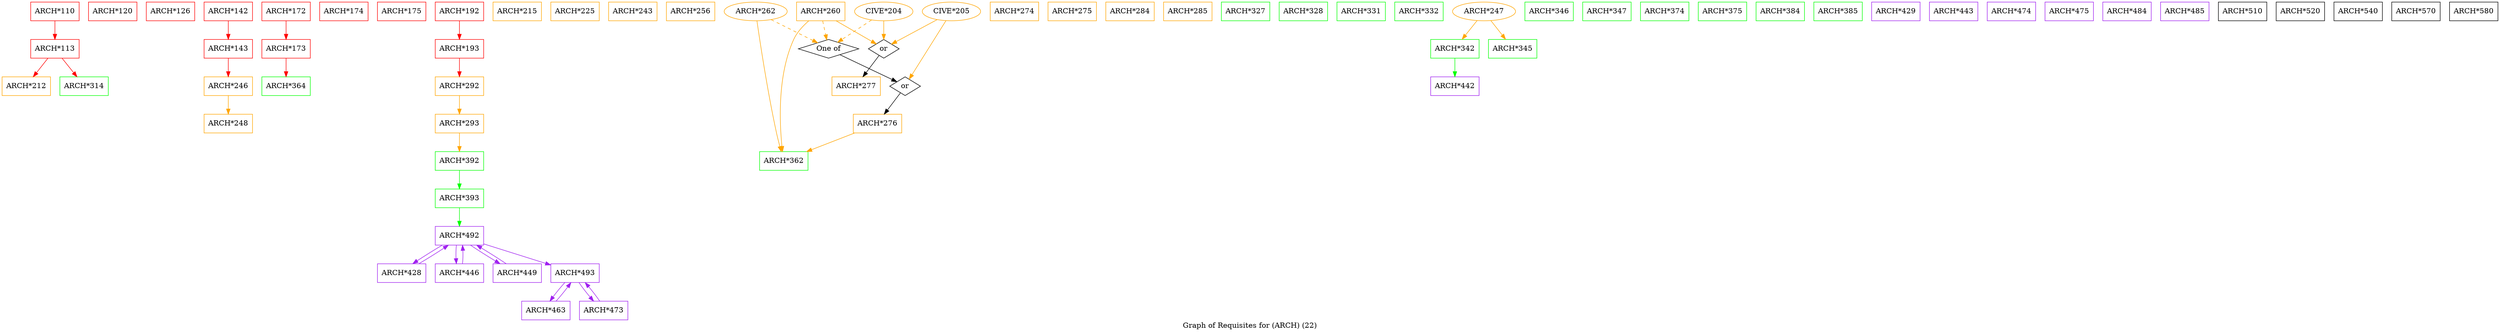 strict digraph "" {
	graph [bb="0,0,4792,635",
		label="Graph of Requisites for (ARCH) (22)",
		lheight=0.21,
		lp="2396,11.5",
		lwidth=3.58
	];
	node [label="\N"];
	"ARCH*110"	[color=red,
		height=0.5,
		pos="101.5,617",
		shape=box,
		width=1.2917];
	"ARCH*113"	[color=red,
		height=0.5,
		pos="101.5,545",
		shape=box,
		width=1.2917];
	"ARCH*110" -> "ARCH*113"	[color=red,
		pos="e,101.5,563.1 101.5,598.7 101.5,590.98 101.5,581.71 101.5,573.11"];
	"ARCH*212"	[color=orange,
		height=0.5,
		pos="46.5,473",
		shape=box,
		width=1.2917];
	"ARCH*113" -> "ARCH*212"	[color=red,
		pos="e,59.939,491.1 87.904,526.7 81.377,518.39 73.432,508.28 66.253,499.14"];
	"ARCH*314"	[color=green,
		height=0.5,
		pos="157.5,473",
		shape=box,
		width=1.2917];
	"ARCH*113" -> "ARCH*314"	[color=red,
		pos="e,143.82,491.1 115.34,526.7 121.99,518.39 130.08,508.28 137.39,499.14"];
	"ARCH*120"	[color=red,
		height=0.5,
		pos="212.5,617",
		shape=box,
		width=1.2917];
	"ARCH*126"	[color=red,
		height=0.5,
		pos="323.5,617",
		shape=box,
		width=1.2917];
	"ARCH*142"	[color=red,
		height=0.5,
		pos="434.5,617",
		shape=box,
		width=1.2917];
	"ARCH*143"	[color=red,
		height=0.5,
		pos="434.5,545",
		shape=box,
		width=1.2917];
	"ARCH*142" -> "ARCH*143"	[color=red,
		pos="e,434.5,563.1 434.5,598.7 434.5,590.98 434.5,581.71 434.5,573.11"];
	"ARCH*246"	[color=orange,
		height=0.5,
		pos="434.5,473",
		shape=box,
		width=1.2917];
	"ARCH*143" -> "ARCH*246"	[color=red,
		pos="e,434.5,491.1 434.5,526.7 434.5,518.98 434.5,509.71 434.5,501.11"];
	"ARCH*248"	[color=orange,
		height=0.5,
		pos="434.5,401",
		shape=box,
		width=1.2917];
	"ARCH*246" -> "ARCH*248"	[color=orange,
		pos="e,434.5,419.1 434.5,454.7 434.5,446.98 434.5,437.71 434.5,429.11"];
	"ARCH*172"	[color=red,
		height=0.5,
		pos="545.5,617",
		shape=box,
		width=1.2917];
	"ARCH*173"	[color=red,
		height=0.5,
		pos="545.5,545",
		shape=box,
		width=1.2917];
	"ARCH*172" -> "ARCH*173"	[color=red,
		pos="e,545.5,563.1 545.5,598.7 545.5,590.98 545.5,581.71 545.5,573.11"];
	"ARCH*364"	[color=green,
		height=0.5,
		pos="545.5,473",
		shape=box,
		width=1.2917];
	"ARCH*173" -> "ARCH*364"	[color=red,
		pos="e,545.5,491.1 545.5,526.7 545.5,518.98 545.5,509.71 545.5,501.11"];
	"ARCH*174"	[color=red,
		height=0.5,
		pos="656.5,617",
		shape=box,
		width=1.2917];
	"ARCH*175"	[color=red,
		height=0.5,
		pos="767.5,617",
		shape=box,
		width=1.2917];
	"ARCH*192"	[color=red,
		height=0.5,
		pos="878.5,617",
		shape=box,
		width=1.2917];
	"ARCH*193"	[color=red,
		height=0.5,
		pos="878.5,545",
		shape=box,
		width=1.2917];
	"ARCH*192" -> "ARCH*193"	[color=red,
		pos="e,878.5,563.1 878.5,598.7 878.5,590.98 878.5,581.71 878.5,573.11"];
	"ARCH*292"	[color=orange,
		height=0.5,
		pos="878.5,473",
		shape=box,
		width=1.2917];
	"ARCH*193" -> "ARCH*292"	[color=red,
		pos="e,878.5,491.1 878.5,526.7 878.5,518.98 878.5,509.71 878.5,501.11"];
	"ARCH*293"	[color=orange,
		height=0.5,
		pos="878.5,401",
		shape=box,
		width=1.2917];
	"ARCH*292" -> "ARCH*293"	[color=orange,
		pos="e,878.5,419.1 878.5,454.7 878.5,446.98 878.5,437.71 878.5,429.11"];
	"ARCH*392"	[color=green,
		height=0.5,
		pos="878.5,329",
		shape=box,
		width=1.2917];
	"ARCH*293" -> "ARCH*392"	[color=orange,
		pos="e,878.5,347.1 878.5,382.7 878.5,374.98 878.5,365.71 878.5,357.11"];
	"ARCH*215"	[color=orange,
		height=0.5,
		pos="989.5,617",
		shape=box,
		width=1.2917];
	"ARCH*225"	[color=orange,
		height=0.5,
		pos="1100.5,617",
		shape=box,
		width=1.2917];
	"ARCH*243"	[color=orange,
		height=0.5,
		pos="1211.5,617",
		shape=box,
		width=1.2917];
	"ARCH*256"	[color=orange,
		height=0.5,
		pos="1322.5,617",
		shape=box,
		width=1.2917];
	"ARCH*260"	[color=orange,
		height=0.5,
		pos="1572.5,617",
		shape=box,
		width=1.2917];
	of28	[height=0.5,
		label="One of",
		pos="1587.5,545",
		shape=diamond,
		width=1.6085];
	"ARCH*260" -> of28	[color=orange,
		pos="e,1584,562.14 1576.2,598.7 1577.9,590.67 1580,580.95 1581.9,572.05",
		style=dashed];
	or61	[height=0.5,
		label=or,
		pos="1692.5,545",
		shape=diamond,
		width=0.81703];
	"ARCH*260" -> or61	[color=orange,
		pos="e,1678,554.46 1601.9,598.88 1622.6,586.77 1650,570.77 1669.3,559.55"];
	"ARCH*362"	[color=green,
		height=0.5,
		pos="1501.5,329",
		shape=box,
		width=1.2917];
	"ARCH*260" -> "ARCH*362"	[color=orange,
		pos="e,1499.1,347.07 1549.5,598.93 1538.8,589.59 1526.9,577.07 1520.5,563 1489.1,494.28 1493.3,402.3 1498,357.22"];
	or60	[height=0.5,
		label=or,
		pos="1734.5,473",
		shape=diamond,
		width=0.81703];
	of28 -> or60	[pos="e,1718.6,481.57 1609.2,533.67 1635.9,520.95 1681.2,499.37 1709.4,485.95"];
	"ARCH*277"	[color=orange,
		height=0.5,
		pos="1640.5,473",
		shape=box,
		width=1.2917];
	or61 -> "ARCH*277"	[pos="e,1653.3,491.19 1683.7,532.13 1677,523.17 1667.7,510.57 1659.4,499.38"];
	"ARCH*276"	[color=orange,
		height=0.5,
		pos="1681.5,401",
		shape=box,
		width=1.2917];
	or60 -> "ARCH*276"	[pos="e,1694.5,419.19 1725.5,460.13 1718.7,451.17 1709.2,438.57 1700.7,427.38"];
	"ARCH*274"	[color=orange,
		height=0.5,
		pos="1942.5,617",
		shape=box,
		width=1.2917];
	"ARCH*275"	[color=orange,
		height=0.5,
		pos="2053.5,617",
		shape=box,
		width=1.2917];
	"ARCH*276" -> "ARCH*362"	[color=orange,
		pos="e,1545.4,347.07 1637.5,382.88 1612.5,373.18 1581.2,360.98 1554.8,350.74"];
	"ARCH*262"	[color=orange,
		height=0.5,
		pos="1447.5,617",
		width=1.679];
	"ARCH*262" -> of28	[color=orange,
		pos="e,1566.5,556.5 1477.2,601.15 1500.8,589.37 1533.6,572.97 1557.3,561.12",
		style=dashed];
	"ARCH*262" -> "ARCH*362"	[color=orange,
		pos="e,1496.6,347.09 1449.9,598.94 1455.5,560.3 1470.1,463.21 1487.5,383 1489.3,374.5 1491.7,365.31 1493.9,357.01"];
	"CIVE*204"	[color=orange,
		height=0.5,
		pos="1692.5,617",
		width=1.5526];
	"CIVE*204" -> of28	[color=orange,
		pos="e,1605.2,557.8 1669.2,600.46 1652.7,589.49 1630.7,574.77 1613.6,563.4",
		style=dashed];
	"CIVE*204" -> or61	[color=orange,
		pos="e,1692.5,563.1 1692.5,598.7 1692.5,590.98 1692.5,581.71 1692.5,573.11"];
	"CIVE*205"	[color=orange,
		height=0.5,
		pos="1822.5,617",
		width=1.5526];
	"CIVE*205" -> or61	[color=orange,
		pos="e,1707.5,554.07 1794.9,601.15 1771.7,588.64 1738.8,570.91 1716.6,558.96"];
	"CIVE*205" -> or60	[color=orange,
		pos="e,1742.3,486.66 1812.1,599.15 1796,573.28 1765.4,523.78 1747.8,495.41"];
	"ARCH*284"	[color=orange,
		height=0.5,
		pos="2164.5,617",
		shape=box,
		width=1.2917];
	"ARCH*285"	[color=orange,
		height=0.5,
		pos="2275.5,617",
		shape=box,
		width=1.2917];
	"ARCH*393"	[color=green,
		height=0.5,
		pos="878.5,257",
		shape=box,
		width=1.2917];
	"ARCH*392" -> "ARCH*393"	[color=green,
		pos="e,878.5,275.1 878.5,310.7 878.5,302.98 878.5,293.71 878.5,285.11"];
	"ARCH*492"	[color=purple,
		height=0.5,
		pos="878.5,185",
		shape=box,
		width=1.2917];
	"ARCH*393" -> "ARCH*492"	[color=green,
		pos="e,878.5,203.1 878.5,238.7 878.5,230.98 878.5,221.71 878.5,213.11"];
	"ARCH*327"	[color=green,
		height=0.5,
		pos="2386.5,617",
		shape=box,
		width=1.2917];
	"ARCH*328"	[color=green,
		height=0.5,
		pos="2497.5,617",
		shape=box,
		width=1.2917];
	"ARCH*331"	[color=green,
		height=0.5,
		pos="2608.5,617",
		shape=box,
		width=1.2917];
	"ARCH*332"	[color=green,
		height=0.5,
		pos="2719.5,617",
		shape=box,
		width=1.2917];
	"ARCH*342"	[color=green,
		height=0.5,
		pos="2788.5,545",
		shape=box,
		width=1.2917];
	"ARCH*442"	[color=purple,
		height=0.5,
		pos="2788.5,473",
		shape=box,
		width=1.2917];
	"ARCH*342" -> "ARCH*442"	[color=green,
		pos="e,2788.5,491.1 2788.5,526.7 2788.5,518.98 2788.5,509.71 2788.5,501.11"];
	"ARCH*247"	[color=orange,
		height=0.5,
		pos="2844.5,617",
		width=1.679];
	"ARCH*247" -> "ARCH*342"	[color=orange,
		pos="e,2802.5,563.45 2831.2,599.41 2824.5,591.03 2816.2,580.68 2808.8,571.33"];
	"ARCH*345"	[color=green,
		height=0.5,
		pos="2899.5,545",
		shape=box,
		width=1.2917];
	"ARCH*247" -> "ARCH*345"	[color=orange,
		pos="e,2885.8,563.45 2857.5,599.41 2864.1,591.03 2872.3,580.68 2879.6,571.33"];
	"ARCH*346"	[color=green,
		height=0.5,
		pos="2969.5,617",
		shape=box,
		width=1.2917];
	"ARCH*347"	[color=green,
		height=0.5,
		pos="3080.5,617",
		shape=box,
		width=1.2917];
	"ARCH*374"	[color=green,
		height=0.5,
		pos="3191.5,617",
		shape=box,
		width=1.2917];
	"ARCH*375"	[color=green,
		height=0.5,
		pos="3302.5,617",
		shape=box,
		width=1.2917];
	"ARCH*384"	[color=green,
		height=0.5,
		pos="3413.5,617",
		shape=box,
		width=1.2917];
	"ARCH*385"	[color=green,
		height=0.5,
		pos="3524.5,617",
		shape=box,
		width=1.2917];
	"ARCH*428"	[color=purple,
		height=0.5,
		pos="767.5,113",
		shape=box,
		width=1.2917];
	"ARCH*492" -> "ARCH*428"	[color=purple,
		pos="e,788.85,131.19 845.45,166.88 830.12,157.81 812.12,146.55 797.22,136.76"];
	"ARCH*446"	[color=purple,
		height=0.5,
		pos="878.5,113",
		shape=box,
		width=1.2917];
	"ARCH*492" -> "ARCH*446"	[color=purple,
		pos="e,872.6,131.1 872.58,166.7 871.79,158.98 871.56,149.71 871.9,141.11"];
	"ARCH*449"	[color=purple,
		height=0.5,
		pos="989.5,113",
		shape=box,
		width=1.2917];
	"ARCH*492" -> "ARCH*449"	[color=purple,
		pos="e,956.34,131.19 899.76,166.88 913.31,157.72 931.21,146.34 947.49,136.48"];
	"ARCH*493"	[color=purple,
		height=0.5,
		pos="1100.5,113",
		shape=box,
		width=1.2917];
	"ARCH*492" -> "ARCH*493"	[color=purple,
		pos="e,1053.6,128.78 925.04,169.33 959.7,158.4 1007.2,143.42 1044,131.8"];
	"ARCH*428" -> "ARCH*492"	[color=purple,
		pos="e,857.24,166.88 800.66,131.19 816,140.27 834.01,151.53 848.89,161.31"];
	"ARCH*446" -> "ARCH*492"	[color=purple,
		pos="e,884.42,166.7 884.4,131.1 885.2,138.79 885.44,148.05 885.1,156.67"];
	"ARCH*449" -> "ARCH*492"	[color=purple,
		pos="e,911.55,166.88 968.15,131.19 954.57,140.35 936.67,151.74 920.39,161.59"];
	"ARCH*463"	[color=purple,
		height=0.5,
		pos="1044.5,41",
		shape=box,
		width=1.2917];
	"ARCH*493" -> "ARCH*463"	[color=purple,
		pos="e,1052.3,59.104 1080.7,94.697 1073.3,86.474 1065.1,76.483 1058.3,67.421"];
	"ARCH*473"	[color=purple,
		height=0.5,
		pos="1155.5,41",
		shape=box,
		width=1.2917];
	"ARCH*493" -> "ARCH*473"	[color=purple,
		pos="e,1136.2,59.104 1108.2,94.697 1113.9,86.305 1121.8,76.07 1129.5,66.861"];
	"ARCH*463" -> "ARCH*493"	[color=purple,
		pos="e,1092.6,94.697 1064.1,59.104 1071.5,67.298 1079.7,77.282 1086.5,86.359"];
	"ARCH*473" -> "ARCH*493"	[color=purple,
		pos="e,1120,94.697 1148,59.104 1142.3,67.467 1134.4,77.694 1126.7,86.92"];
	"ARCH*429"	[color=purple,
		height=0.5,
		pos="3635.5,617",
		shape=box,
		width=1.2917];
	"ARCH*443"	[color=purple,
		height=0.5,
		pos="3746.5,617",
		shape=box,
		width=1.2917];
	"ARCH*474"	[color=purple,
		height=0.5,
		pos="3857.5,617",
		shape=box,
		width=1.2917];
	"ARCH*475"	[color=purple,
		height=0.5,
		pos="3968.5,617",
		shape=box,
		width=1.2917];
	"ARCH*484"	[color=purple,
		height=0.5,
		pos="4079.5,617",
		shape=box,
		width=1.2917];
	"ARCH*485"	[color=purple,
		height=0.5,
		pos="4190.5,617",
		shape=box,
		width=1.2917];
	"ARCH*510"	[height=0.5,
		pos="4301.5,617",
		shape=box,
		width=1.2917];
	"ARCH*520"	[height=0.5,
		pos="4412.5,617",
		shape=box,
		width=1.2917];
	"ARCH*540"	[height=0.5,
		pos="4523.5,617",
		shape=box,
		width=1.2917];
	"ARCH*570"	[height=0.5,
		pos="4634.5,617",
		shape=box,
		width=1.2917];
	"ARCH*580"	[height=0.5,
		pos="4745.5,617",
		shape=box,
		width=1.2917];
}
